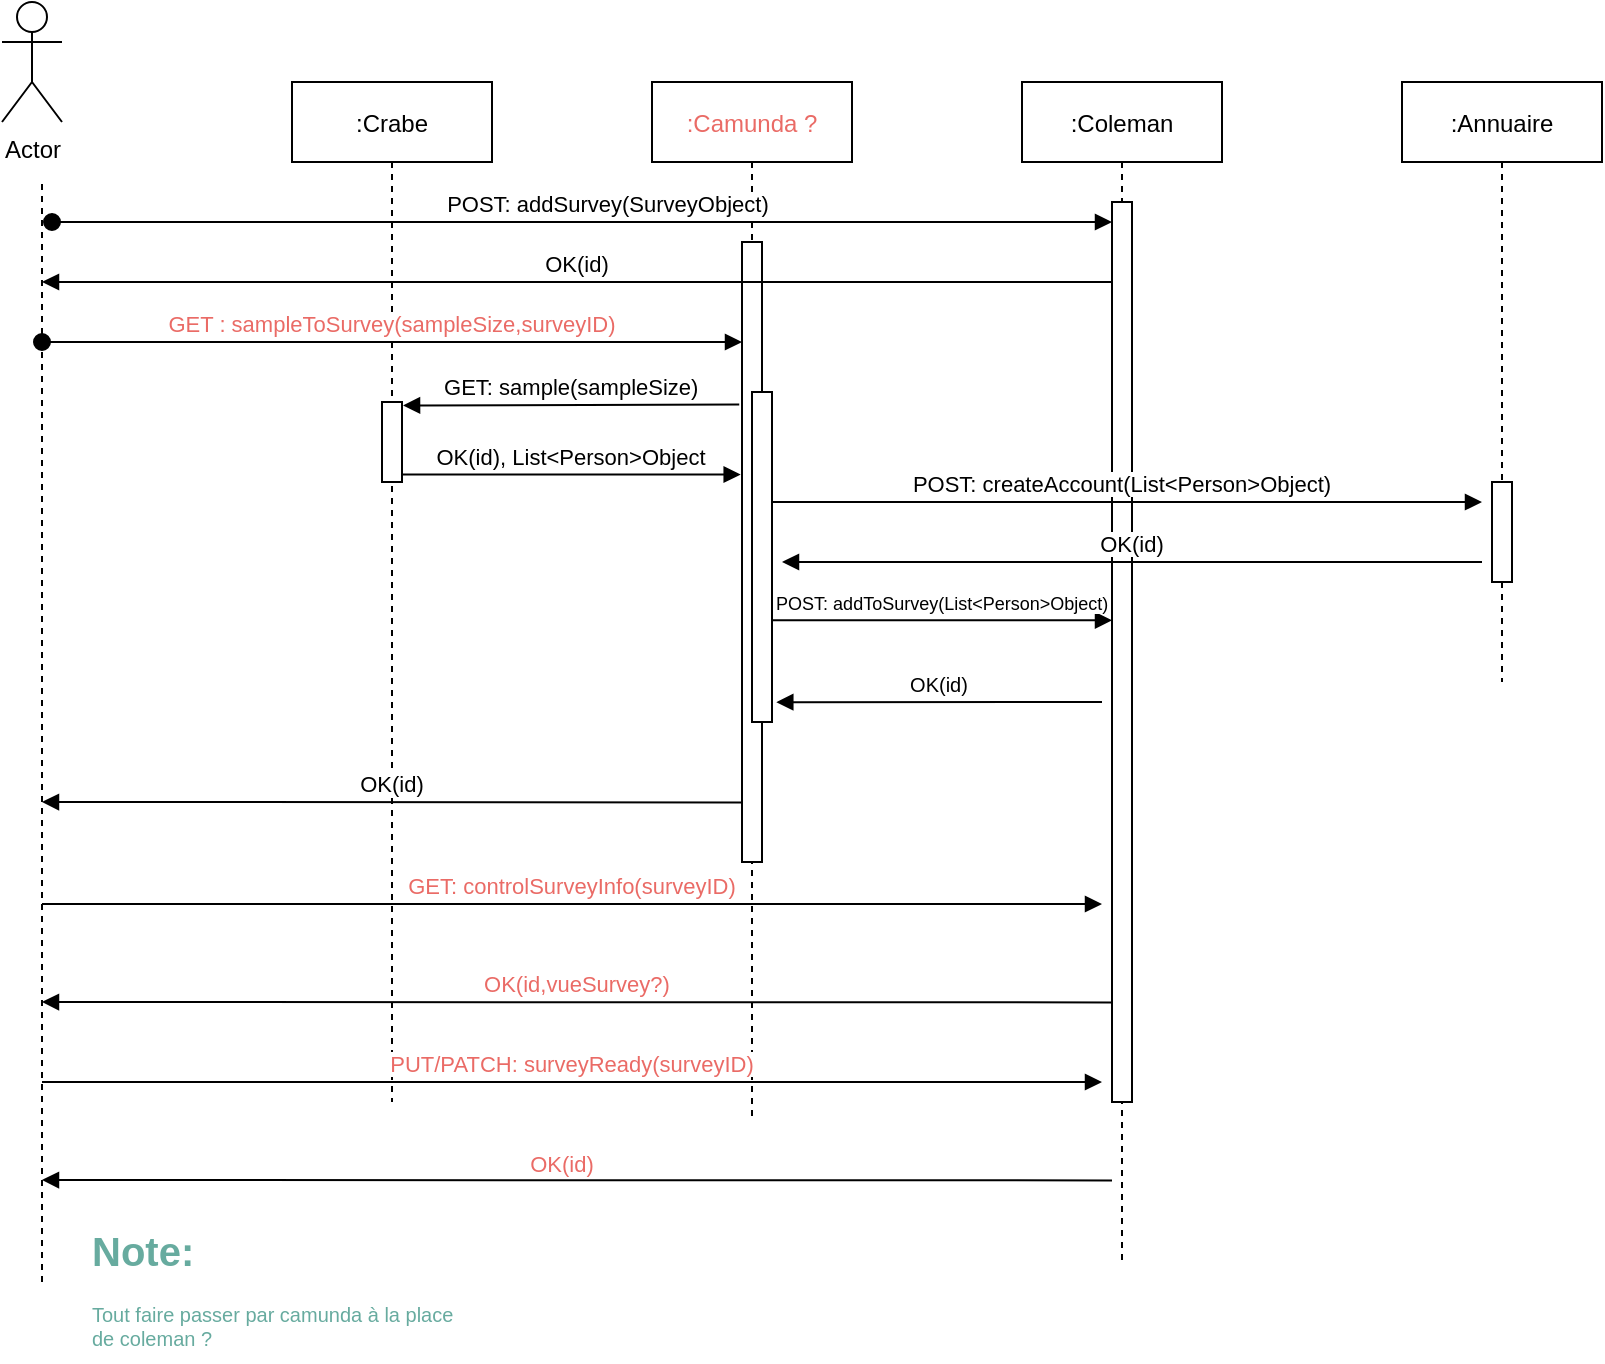 <mxfile version="17.1.3" type="github"><diagram id="kgpKYQtTHZ0yAKxKKP6v" name="Page-1"><mxGraphModel dx="710" dy="384" grid="1" gridSize="10" guides="1" tooltips="1" connect="1" arrows="1" fold="1" page="1" pageScale="1" pageWidth="850" pageHeight="1100" math="0" shadow="0"><root><mxCell id="0"/><mxCell id="1" parent="0"/><mxCell id="3nuBFxr9cyL0pnOWT2aG-1" value=":Crabe" style="shape=umlLifeline;perimeter=lifelinePerimeter;container=1;collapsible=0;recursiveResize=0;rounded=0;shadow=0;strokeWidth=1;" parent="1" vertex="1"><mxGeometry x="165" y="110" width="100" height="510" as="geometry"/></mxCell><mxCell id="3nuBFxr9cyL0pnOWT2aG-2" value="" style="points=[];perimeter=orthogonalPerimeter;rounded=0;shadow=0;strokeWidth=1;" parent="3nuBFxr9cyL0pnOWT2aG-1" vertex="1"><mxGeometry x="45" y="160" width="10" height="40" as="geometry"/></mxCell><mxCell id="3nuBFxr9cyL0pnOWT2aG-3" value="GET :  sampleToSurvey(sampleSize,surveyID)" style="verticalAlign=bottom;startArrow=oval;endArrow=block;startSize=8;shadow=0;strokeWidth=1;fontColor=#EA6B66;" parent="3nuBFxr9cyL0pnOWT2aG-1" edge="1"><mxGeometry relative="1" as="geometry"><mxPoint x="-125" y="130" as="sourcePoint"/><mxPoint x="225" y="130" as="targetPoint"/></mxGeometry></mxCell><mxCell id="3nuBFxr9cyL0pnOWT2aG-5" value=":Camunda ?" style="shape=umlLifeline;perimeter=lifelinePerimeter;container=1;collapsible=0;recursiveResize=0;rounded=0;shadow=0;strokeWidth=1;fontColor=#EA6B66;" parent="1" vertex="1"><mxGeometry x="345" y="110" width="100" height="520" as="geometry"/></mxCell><mxCell id="3nuBFxr9cyL0pnOWT2aG-6" value="" style="points=[];perimeter=orthogonalPerimeter;rounded=0;shadow=0;strokeWidth=1;" parent="3nuBFxr9cyL0pnOWT2aG-5" vertex="1"><mxGeometry x="45" y="80" width="10" height="310" as="geometry"/></mxCell><mxCell id="NftAxaM487FhpwE2u1ZJ-28" value="PUT/PATCH: surveyReady(surveyID)" style="verticalAlign=bottom;endArrow=block;shadow=0;strokeWidth=1;exitX=1.211;exitY=0.213;exitDx=0;exitDy=0;exitPerimeter=0;fontColor=#EA6B66;" edge="1" parent="3nuBFxr9cyL0pnOWT2aG-5"><mxGeometry relative="1" as="geometry"><mxPoint x="-305" y="500.0" as="sourcePoint"/><mxPoint x="225" y="500" as="targetPoint"/></mxGeometry></mxCell><mxCell id="NftAxaM487FhpwE2u1ZJ-29" value="OK(id)" style="verticalAlign=bottom;endArrow=block;shadow=0;strokeWidth=1;fontColor=#EA6B66;" edge="1" parent="3nuBFxr9cyL0pnOWT2aG-5"><mxGeometry x="0.028" y="1" relative="1" as="geometry"><mxPoint x="230" y="549.2" as="sourcePoint"/><mxPoint x="-305" y="549" as="targetPoint"/><mxPoint as="offset"/></mxGeometry></mxCell><mxCell id="NftAxaM487FhpwE2u1ZJ-1" value=":Coleman" style="shape=umlLifeline;perimeter=lifelinePerimeter;container=1;collapsible=0;recursiveResize=0;rounded=0;shadow=0;strokeWidth=1;" vertex="1" parent="1"><mxGeometry x="530" y="110" width="100" height="590" as="geometry"/></mxCell><mxCell id="NftAxaM487FhpwE2u1ZJ-19" value="" style="points=[];perimeter=orthogonalPerimeter;rounded=0;shadow=0;strokeWidth=1;" vertex="1" parent="NftAxaM487FhpwE2u1ZJ-1"><mxGeometry x="45" y="60" width="10" height="450" as="geometry"/></mxCell><mxCell id="NftAxaM487FhpwE2u1ZJ-11" value="OK(id)" style="verticalAlign=bottom;endArrow=block;shadow=0;strokeWidth=1;" edge="1" parent="NftAxaM487FhpwE2u1ZJ-1"><mxGeometry relative="1" as="geometry"><mxPoint x="45" y="100.0" as="sourcePoint"/><mxPoint x="-490" y="100" as="targetPoint"/></mxGeometry></mxCell><mxCell id="NftAxaM487FhpwE2u1ZJ-10" value="POST: addSurvey(SurveyObject) " style="verticalAlign=bottom;startArrow=oval;endArrow=block;startSize=8;shadow=0;strokeWidth=1;" edge="1" parent="NftAxaM487FhpwE2u1ZJ-1"><mxGeometry x="0.054" relative="1" as="geometry"><mxPoint x="-485" y="70" as="sourcePoint"/><mxPoint x="45" y="70" as="targetPoint"/><mxPoint as="offset"/></mxGeometry></mxCell><mxCell id="NftAxaM487FhpwE2u1ZJ-21" value="OK(id)" style="verticalAlign=bottom;endArrow=block;shadow=0;strokeWidth=1;fontSize=10;entryX=1.216;entryY=0.94;entryDx=0;entryDy=0;entryPerimeter=0;" edge="1" parent="NftAxaM487FhpwE2u1ZJ-1" target="NftAxaM487FhpwE2u1ZJ-22"><mxGeometry relative="1" as="geometry"><mxPoint x="40" y="310" as="sourcePoint"/><mxPoint x="-130.0" y="310.0" as="targetPoint"/></mxGeometry></mxCell><mxCell id="NftAxaM487FhpwE2u1ZJ-3" value=":Annuaire" style="shape=umlLifeline;perimeter=lifelinePerimeter;container=1;collapsible=0;recursiveResize=0;rounded=0;shadow=0;strokeWidth=1;" vertex="1" parent="1"><mxGeometry x="720" y="110" width="100" height="300" as="geometry"/></mxCell><mxCell id="NftAxaM487FhpwE2u1ZJ-15" value="" style="points=[];perimeter=orthogonalPerimeter;rounded=0;shadow=0;strokeWidth=1;" vertex="1" parent="NftAxaM487FhpwE2u1ZJ-3"><mxGeometry x="45" y="200" width="10" height="50" as="geometry"/></mxCell><mxCell id="NftAxaM487FhpwE2u1ZJ-4" value="Actor" style="shape=umlActor;verticalLabelPosition=bottom;verticalAlign=top;html=1;outlineConnect=0;" vertex="1" parent="1"><mxGeometry x="20" y="70" width="30" height="60" as="geometry"/></mxCell><mxCell id="NftAxaM487FhpwE2u1ZJ-8" value="" style="endArrow=none;dashed=1;html=1;rounded=0;" edge="1" parent="1"><mxGeometry width="50" height="50" relative="1" as="geometry"><mxPoint x="40" y="710" as="sourcePoint"/><mxPoint x="40" y="160" as="targetPoint"/></mxGeometry></mxCell><mxCell id="NftAxaM487FhpwE2u1ZJ-9" value="OK(id)" style="verticalAlign=bottom;endArrow=block;entryX=1;entryY=0;shadow=0;strokeWidth=1;" edge="1" parent="1"><mxGeometry relative="1" as="geometry"><mxPoint x="390" y="470.2" as="sourcePoint"/><mxPoint x="40" y="470" as="targetPoint"/></mxGeometry></mxCell><mxCell id="NftAxaM487FhpwE2u1ZJ-13" value="POST: createAccount(List&lt;Person&gt;Object)" style="verticalAlign=bottom;endArrow=block;shadow=0;strokeWidth=1;exitX=1.211;exitY=0.213;exitDx=0;exitDy=0;exitPerimeter=0;" edge="1" parent="1"><mxGeometry relative="1" as="geometry"><mxPoint x="400.0" y="320.0" as="sourcePoint"/><mxPoint x="760" y="320" as="targetPoint"/></mxGeometry></mxCell><mxCell id="NftAxaM487FhpwE2u1ZJ-14" value="OK(id)" style="verticalAlign=bottom;endArrow=block;shadow=0;strokeWidth=1;" edge="1" parent="1"><mxGeometry relative="1" as="geometry"><mxPoint x="760" y="350" as="sourcePoint"/><mxPoint x="410" y="350" as="targetPoint"/></mxGeometry></mxCell><mxCell id="NftAxaM487FhpwE2u1ZJ-17" value="GET: sample(sampleSize)" style="verticalAlign=bottom;endArrow=block;shadow=0;strokeWidth=1;entryX=1.053;entryY=0.044;entryDx=0;entryDy=0;entryPerimeter=0;exitX=-0.138;exitY=0.262;exitDx=0;exitDy=0;exitPerimeter=0;" edge="1" parent="1" source="3nuBFxr9cyL0pnOWT2aG-6" target="3nuBFxr9cyL0pnOWT2aG-2"><mxGeometry relative="1" as="geometry"><mxPoint x="320" y="330" as="sourcePoint"/><mxPoint x="570" y="320" as="targetPoint"/></mxGeometry></mxCell><mxCell id="NftAxaM487FhpwE2u1ZJ-18" value="OK(id), List&lt;Person&gt;Object" style="verticalAlign=bottom;endArrow=block;shadow=0;strokeWidth=1;entryX=-0.066;entryY=0.375;entryDx=0;entryDy=0;entryPerimeter=0;" edge="1" parent="1" source="3nuBFxr9cyL0pnOWT2aG-2" target="3nuBFxr9cyL0pnOWT2aG-6"><mxGeometry relative="1" as="geometry"><mxPoint x="330" y="330" as="sourcePoint"/><mxPoint x="600" y="330" as="targetPoint"/></mxGeometry></mxCell><mxCell id="NftAxaM487FhpwE2u1ZJ-22" value="" style="points=[];perimeter=orthogonalPerimeter;rounded=0;shadow=0;strokeWidth=1;" vertex="1" parent="1"><mxGeometry x="395" y="265" width="10" height="165" as="geometry"/></mxCell><mxCell id="NftAxaM487FhpwE2u1ZJ-20" value="POST: addToSurvey(List&lt;Person&gt;Object)" style="verticalAlign=bottom;endArrow=block;shadow=0;strokeWidth=1;exitX=1.009;exitY=0.692;exitDx=0;exitDy=0;exitPerimeter=0;fontSize=9;" edge="1" parent="1" source="NftAxaM487FhpwE2u1ZJ-22" target="NftAxaM487FhpwE2u1ZJ-19"><mxGeometry relative="1" as="geometry"><mxPoint x="400.0" y="380" as="sourcePoint"/><mxPoint x="570" y="380" as="targetPoint"/></mxGeometry></mxCell><mxCell id="NftAxaM487FhpwE2u1ZJ-25" value="GET: controlSurveyInfo(surveyID)" style="verticalAlign=bottom;endArrow=block;shadow=0;strokeWidth=1;exitX=1.211;exitY=0.213;exitDx=0;exitDy=0;exitPerimeter=0;fontColor=#EA6B66;" edge="1" parent="1"><mxGeometry relative="1" as="geometry"><mxPoint x="40" y="521.0" as="sourcePoint"/><mxPoint x="570" y="521" as="targetPoint"/></mxGeometry></mxCell><mxCell id="NftAxaM487FhpwE2u1ZJ-27" value="OK(id,vueSurvey?)" style="verticalAlign=bottom;endArrow=block;shadow=0;strokeWidth=1;fontColor=#EA6B66;" edge="1" parent="1"><mxGeometry relative="1" as="geometry"><mxPoint x="575" y="570.2" as="sourcePoint"/><mxPoint x="40" y="570" as="targetPoint"/></mxGeometry></mxCell><mxCell id="NftAxaM487FhpwE2u1ZJ-30" value="&lt;h1&gt;&lt;font color=&quot;#67ab9f&quot;&gt;Note:&amp;nbsp;&lt;/font&gt;&lt;/h1&gt;&lt;p&gt;&lt;font color=&quot;#67ab9f&quot;&gt;Tout faire passer par camunda à la place de coleman ?&lt;/font&gt;&lt;/p&gt;" style="text;html=1;strokeColor=none;fillColor=none;spacing=5;spacingTop=-20;whiteSpace=wrap;overflow=hidden;rounded=0;fontSize=10;" vertex="1" parent="1"><mxGeometry x="60" y="680" width="190" height="70" as="geometry"/></mxCell></root></mxGraphModel></diagram></mxfile>